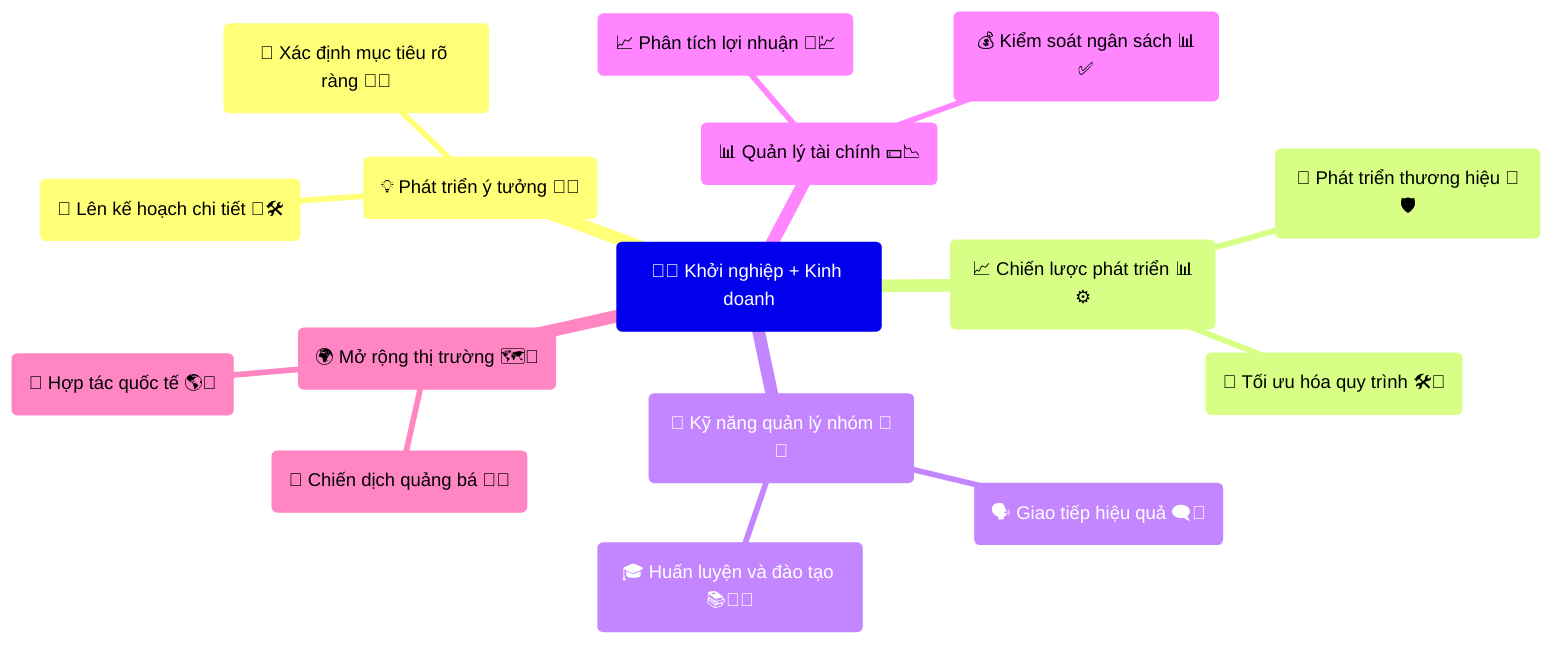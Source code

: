 mindmap
  root(🚀💼 Khởi nghiệp + Kinh doanh)
    subgoal1(💡 Phát triển ý tưởng 🧠✨)
      subgoal1a(📝 Lên kế hoạch chi tiết 📑🛠️)
      subgoal1b(🎯 Xác định mục tiêu rõ ràng 🏁✅)
    subgoal2(📈 Chiến lược phát triển 📊⚙️)
      subgoal2a(💼 Phát triển thương hiệu 🌟🛡️)
      subgoal2b(🔑 Tối ưu hóa quy trình 🛠️📐)
    subgoal3(🤝 Kỹ năng quản lý nhóm 👥✨)
      subgoal3a(🗣️ Giao tiếp hiệu quả 🗨️🔑)
      subgoal3b(🎓 Huấn luyện và đào tạo 📚🧑‍🎓)
    subgoal4(📊 Quản lý tài chính 💵📉)
      subgoal4a(💰 Kiểm soát ngân sách 📊✅)
      subgoal4b(📈 Phân tích lợi nhuận 🧠💹)
    subgoal5(🌍 Mở rộng thị trường 🗺️🚀)
      subgoal5a(🤝 Hợp tác quốc tế 🌎🤗)
      subgoal5b(📢 Chiến dịch quảng bá 📣🌟)